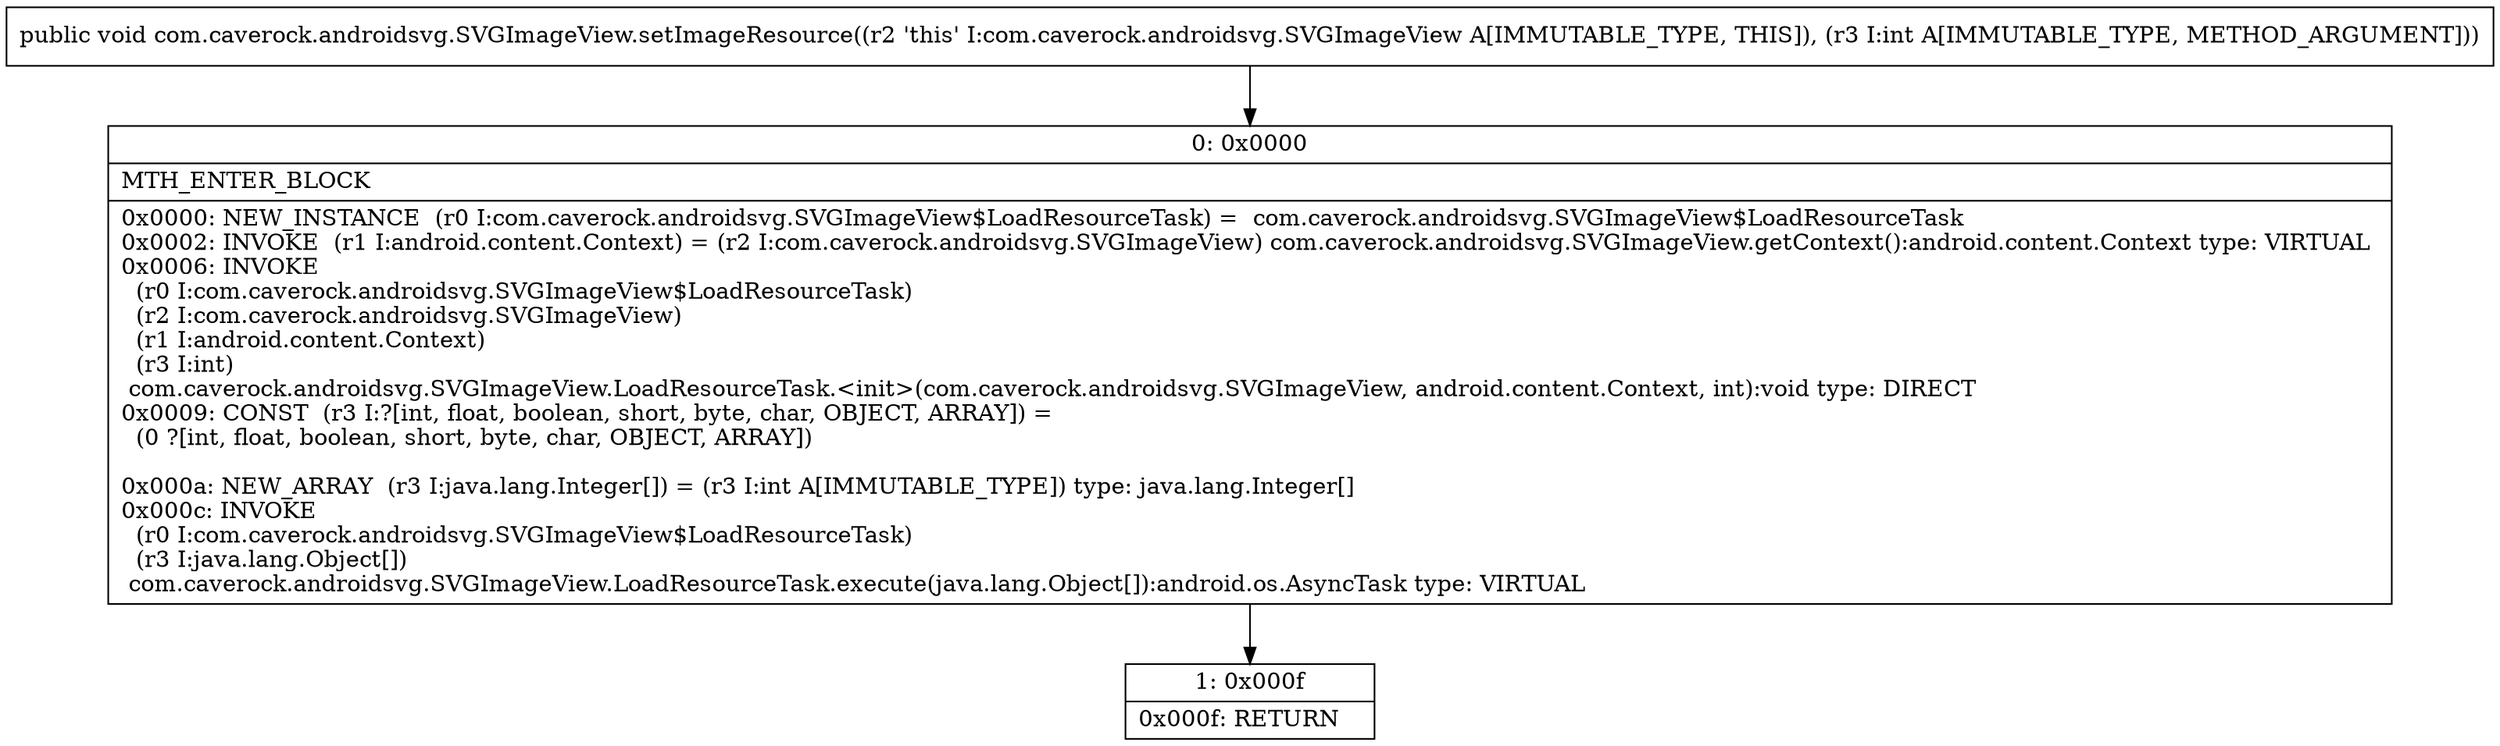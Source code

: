digraph "CFG forcom.caverock.androidsvg.SVGImageView.setImageResource(I)V" {
Node_0 [shape=record,label="{0\:\ 0x0000|MTH_ENTER_BLOCK\l|0x0000: NEW_INSTANCE  (r0 I:com.caverock.androidsvg.SVGImageView$LoadResourceTask) =  com.caverock.androidsvg.SVGImageView$LoadResourceTask \l0x0002: INVOKE  (r1 I:android.content.Context) = (r2 I:com.caverock.androidsvg.SVGImageView) com.caverock.androidsvg.SVGImageView.getContext():android.content.Context type: VIRTUAL \l0x0006: INVOKE  \l  (r0 I:com.caverock.androidsvg.SVGImageView$LoadResourceTask)\l  (r2 I:com.caverock.androidsvg.SVGImageView)\l  (r1 I:android.content.Context)\l  (r3 I:int)\l com.caverock.androidsvg.SVGImageView.LoadResourceTask.\<init\>(com.caverock.androidsvg.SVGImageView, android.content.Context, int):void type: DIRECT \l0x0009: CONST  (r3 I:?[int, float, boolean, short, byte, char, OBJECT, ARRAY]) = \l  (0 ?[int, float, boolean, short, byte, char, OBJECT, ARRAY])\l \l0x000a: NEW_ARRAY  (r3 I:java.lang.Integer[]) = (r3 I:int A[IMMUTABLE_TYPE]) type: java.lang.Integer[] \l0x000c: INVOKE  \l  (r0 I:com.caverock.androidsvg.SVGImageView$LoadResourceTask)\l  (r3 I:java.lang.Object[])\l com.caverock.androidsvg.SVGImageView.LoadResourceTask.execute(java.lang.Object[]):android.os.AsyncTask type: VIRTUAL \l}"];
Node_1 [shape=record,label="{1\:\ 0x000f|0x000f: RETURN   \l}"];
MethodNode[shape=record,label="{public void com.caverock.androidsvg.SVGImageView.setImageResource((r2 'this' I:com.caverock.androidsvg.SVGImageView A[IMMUTABLE_TYPE, THIS]), (r3 I:int A[IMMUTABLE_TYPE, METHOD_ARGUMENT])) }"];
MethodNode -> Node_0;
Node_0 -> Node_1;
}


